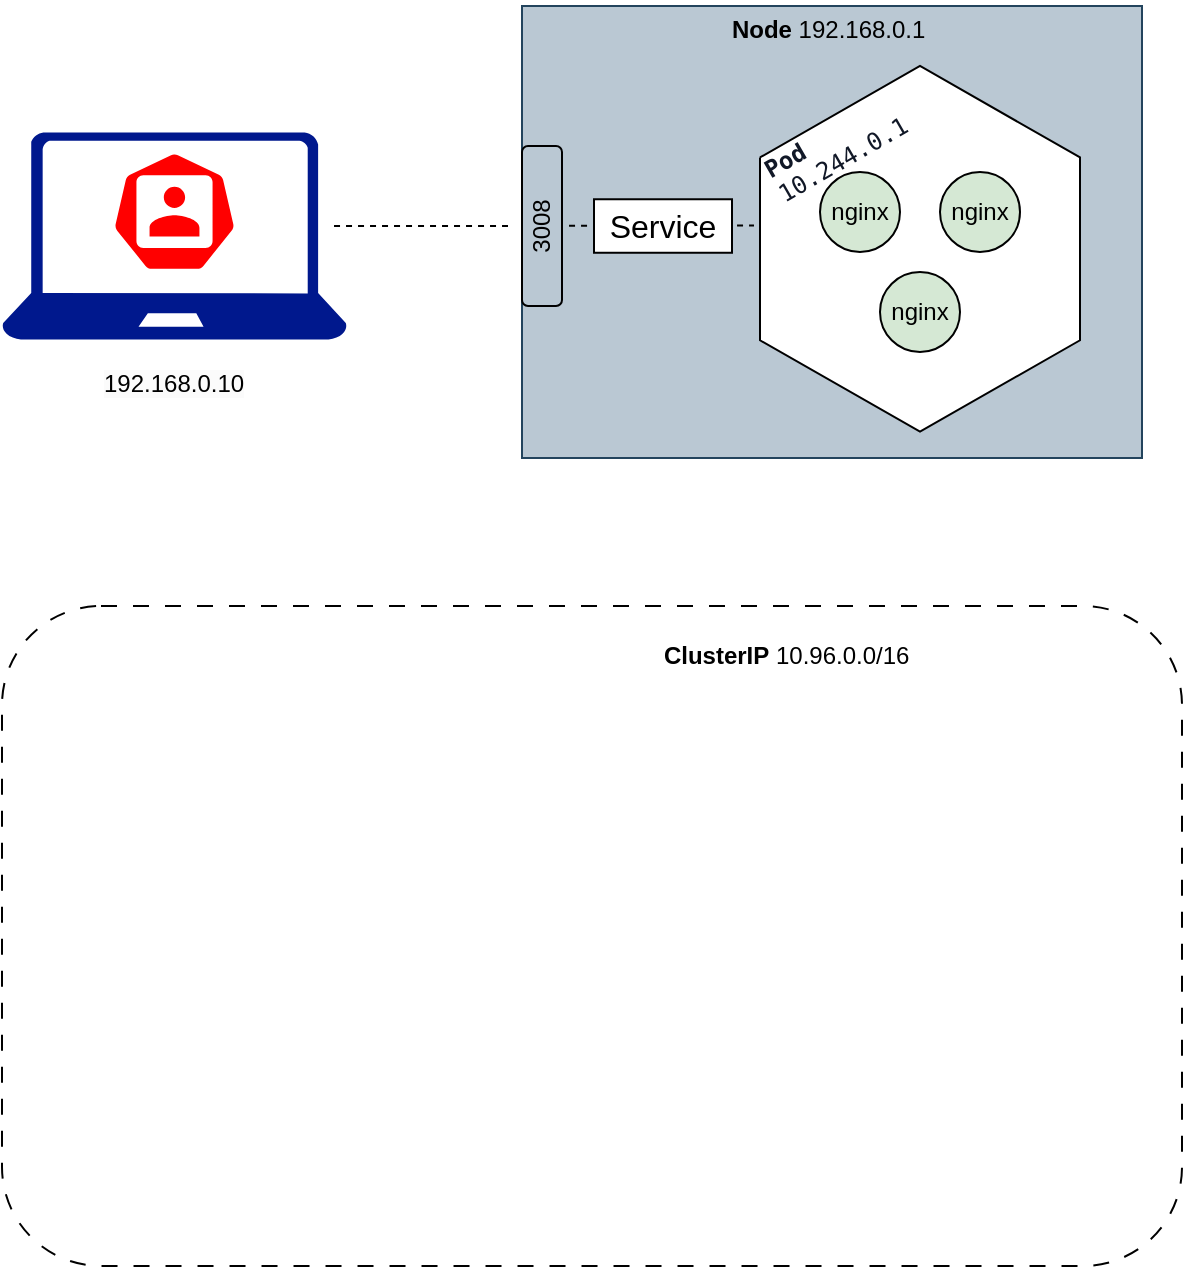 <mxfile version="22.1.16" type="github">
  <diagram name="Page-1" id="FAYloSDTTYDVObzhy5Y4">
    <mxGraphModel dx="317" dy="1411" grid="1" gridSize="10" guides="1" tooltips="1" connect="1" arrows="1" fold="1" page="1" pageScale="1" pageWidth="850" pageHeight="1100" background="#ffffff" math="0" shadow="0">
      <root>
        <mxCell id="0" />
        <mxCell id="1" parent="0" />
        <mxCell id="9Y4233KAPYm7z-ObnApz-33" value="" style="sketch=0;html=1;dashed=0;whitespace=wrap;fillColor=#FF0000;strokeColor=#ffffff;points=[[0.005,0.63,0],[0.1,0.2,0],[0.9,0.2,0],[0.5,0,0],[0.995,0.63,0],[0.72,0.99,0],[0.5,1,0],[0.28,0.99,0]];verticalLabelPosition=bottom;align=center;verticalAlign=top;shape=mxgraph.kubernetes.icon;prIcon=user;spacing=-4;" parent="1" vertex="1">
          <mxGeometry x="154.53" y="-737.65" width="63.44" height="60.9" as="geometry" />
        </mxCell>
        <mxCell id="4K18NPuj7CFa846aqN2v-4" value="" style="rounded=0;whiteSpace=wrap;html=1;fillColor=#bac8d3;strokeColor=#23445d;" parent="1" vertex="1">
          <mxGeometry x="360" y="-810" width="310" height="226" as="geometry" />
        </mxCell>
        <mxCell id="4K18NPuj7CFa846aqN2v-17" value="&lt;b&gt;Node&amp;nbsp;&lt;/b&gt;192.168.0.1&lt;b&gt;&amp;nbsp;&lt;/b&gt;" style="text;html=1;strokeColor=none;fillColor=none;align=center;verticalAlign=middle;whiteSpace=wrap;rounded=0;" parent="1" vertex="1">
          <mxGeometry x="440" y="-813" width="150" height="30" as="geometry" />
        </mxCell>
        <mxCell id="CQpjlojAlUkrmzfvVUWV-9" value="" style="verticalLabelPosition=bottom;verticalAlign=top;html=1;shape=mxgraph.basic.polygon;polyCoords=[[0,0.25],[0.5,0],[1,0.25],[1,0.75],[0.5,1],[0,0.75],[0,0.25]];polyline=1;fillColor=default;perimeter=rectanglePerimeter;" parent="1" vertex="1">
          <mxGeometry x="479" y="-780" width="160" height="182.86" as="geometry" />
        </mxCell>
        <mxCell id="CQpjlojAlUkrmzfvVUWV-13" value="nginx" style="ellipse;whiteSpace=wrap;html=1;aspect=fixed;fillColor=#D5E8D4;" parent="1" vertex="1">
          <mxGeometry x="509" y="-727" width="40" height="40" as="geometry" />
        </mxCell>
        <mxCell id="CQpjlojAlUkrmzfvVUWV-14" value="nginx" style="ellipse;whiteSpace=wrap;html=1;aspect=fixed;fillColor=#D5E8D4;" parent="1" vertex="1">
          <mxGeometry x="539" y="-677" width="40" height="40" as="geometry" />
        </mxCell>
        <mxCell id="CQpjlojAlUkrmzfvVUWV-15" value="nginx" style="ellipse;whiteSpace=wrap;html=1;aspect=fixed;fillColor=#D5E8D4;" parent="1" vertex="1">
          <mxGeometry x="569" y="-727" width="40" height="40" as="geometry" />
        </mxCell>
        <mxCell id="U2d46kxrICk_3sjSinEn-1" value="&lt;span style=&quot;color: rgb(17, 24, 39); font-family: &amp;quot;Söhne Mono&amp;quot;, Monaco, &amp;quot;Andale Mono&amp;quot;, &amp;quot;Ubuntu Mono&amp;quot;, monospace; font-style: normal; font-variant-ligatures: normal; font-variant-caps: normal; letter-spacing: normal; orphans: 2; text-align: left; text-indent: 0px; text-transform: none; widows: 2; word-spacing: 0px; -webkit-text-stroke-width: 0px; text-decoration-thickness: initial; text-decoration-style: initial; text-decoration-color: initial; float: none; display: inline !important;&quot;&gt;&lt;font style=&quot;font-size: 12px;&quot;&gt;&lt;b style=&quot;&quot;&gt;Pod &lt;/b&gt;10.244.0.1&lt;/font&gt;&lt;/span&gt;" style="text;whiteSpace=wrap;html=1;rotation=-30;" parent="1" vertex="1">
          <mxGeometry x="473.51" y="-764.55" width="99" height="27" as="geometry" />
        </mxCell>
        <mxCell id="U2d46kxrICk_3sjSinEn-2" value="" style="rounded=1;whiteSpace=wrap;html=1;fillColor=none;dashed=1;dashPattern=8 8;" parent="1" vertex="1">
          <mxGeometry x="100" y="-510" width="590" height="330" as="geometry" />
        </mxCell>
        <mxCell id="U2d46kxrICk_3sjSinEn-3" value="&lt;b&gt;ClusterIP&amp;nbsp;&lt;/b&gt;10.96.0.0/16&lt;b&gt;&amp;nbsp;&lt;/b&gt;" style="text;html=1;strokeColor=none;fillColor=none;align=center;verticalAlign=middle;whiteSpace=wrap;rounded=0;" parent="1" vertex="1">
          <mxGeometry x="419" y="-500" width="150" height="30" as="geometry" />
        </mxCell>
        <mxCell id="euSxc37yB5T750vUGXms-2" value="" style="sketch=0;aspect=fixed;pointerEvents=1;shadow=0;dashed=0;html=1;strokeColor=none;labelPosition=center;verticalLabelPosition=bottom;verticalAlign=top;align=center;fillColor=#00188D;shape=mxgraph.azure.laptop" vertex="1" parent="1">
          <mxGeometry x="100" y="-746.75" width="172.5" height="103.5" as="geometry" />
        </mxCell>
        <mxCell id="euSxc37yB5T750vUGXms-3" value="&lt;span style=&quot;color: rgb(0, 0, 0); font-family: Helvetica; font-size: 12px; font-style: normal; font-variant-ligatures: normal; font-variant-caps: normal; font-weight: 400; letter-spacing: normal; orphans: 2; text-align: center; text-indent: 0px; text-transform: none; widows: 2; word-spacing: 0px; -webkit-text-stroke-width: 0px; background-color: rgb(251, 251, 251); text-decoration-thickness: initial; text-decoration-style: initial; text-decoration-color: initial; float: none; display: inline !important;&quot;&gt;192.168.0.10&lt;/span&gt;" style="text;whiteSpace=wrap;html=1;" vertex="1" parent="1">
          <mxGeometry x="148.52" y="-635" width="75.47" height="27.14" as="geometry" />
        </mxCell>
        <mxCell id="euSxc37yB5T750vUGXms-4" value="3008" style="rounded=1;whiteSpace=wrap;html=1;fillColor=none;rotation=-90;" vertex="1" parent="1">
          <mxGeometry x="330" y="-710" width="80" height="20" as="geometry" />
        </mxCell>
        <mxCell id="euSxc37yB5T750vUGXms-6" value="" style="endArrow=none;dashed=1;html=1;rounded=0;exitX=1.003;exitY=0.452;exitDx=0;exitDy=0;exitPerimeter=0;entryX=0.5;entryY=0;entryDx=0;entryDy=0;" edge="1" parent="1">
          <mxGeometry width="50" height="50" relative="1" as="geometry">
            <mxPoint x="266.017" y="-699.968" as="sourcePoint" />
            <mxPoint x="353" y="-700" as="targetPoint" />
          </mxGeometry>
        </mxCell>
        <mxCell id="euSxc37yB5T750vUGXms-9" value="" style="endArrow=none;dashed=1;html=1;rounded=0;exitX=1.003;exitY=0.452;exitDx=0;exitDy=0;exitPerimeter=0;" edge="1" parent="1">
          <mxGeometry width="50" height="50" relative="1" as="geometry">
            <mxPoint x="383.527" y="-700.168" as="sourcePoint" />
            <mxPoint x="476" y="-700.2" as="targetPoint" />
          </mxGeometry>
        </mxCell>
        <mxCell id="euSxc37yB5T750vUGXms-7" value="&lt;font style=&quot;font-size: 16px;&quot;&gt;Service&lt;/font&gt;" style="rounded=0;whiteSpace=wrap;html=1;" vertex="1" parent="1">
          <mxGeometry x="396" y="-713.37" width="69" height="26.75" as="geometry" />
        </mxCell>
      </root>
    </mxGraphModel>
  </diagram>
</mxfile>
